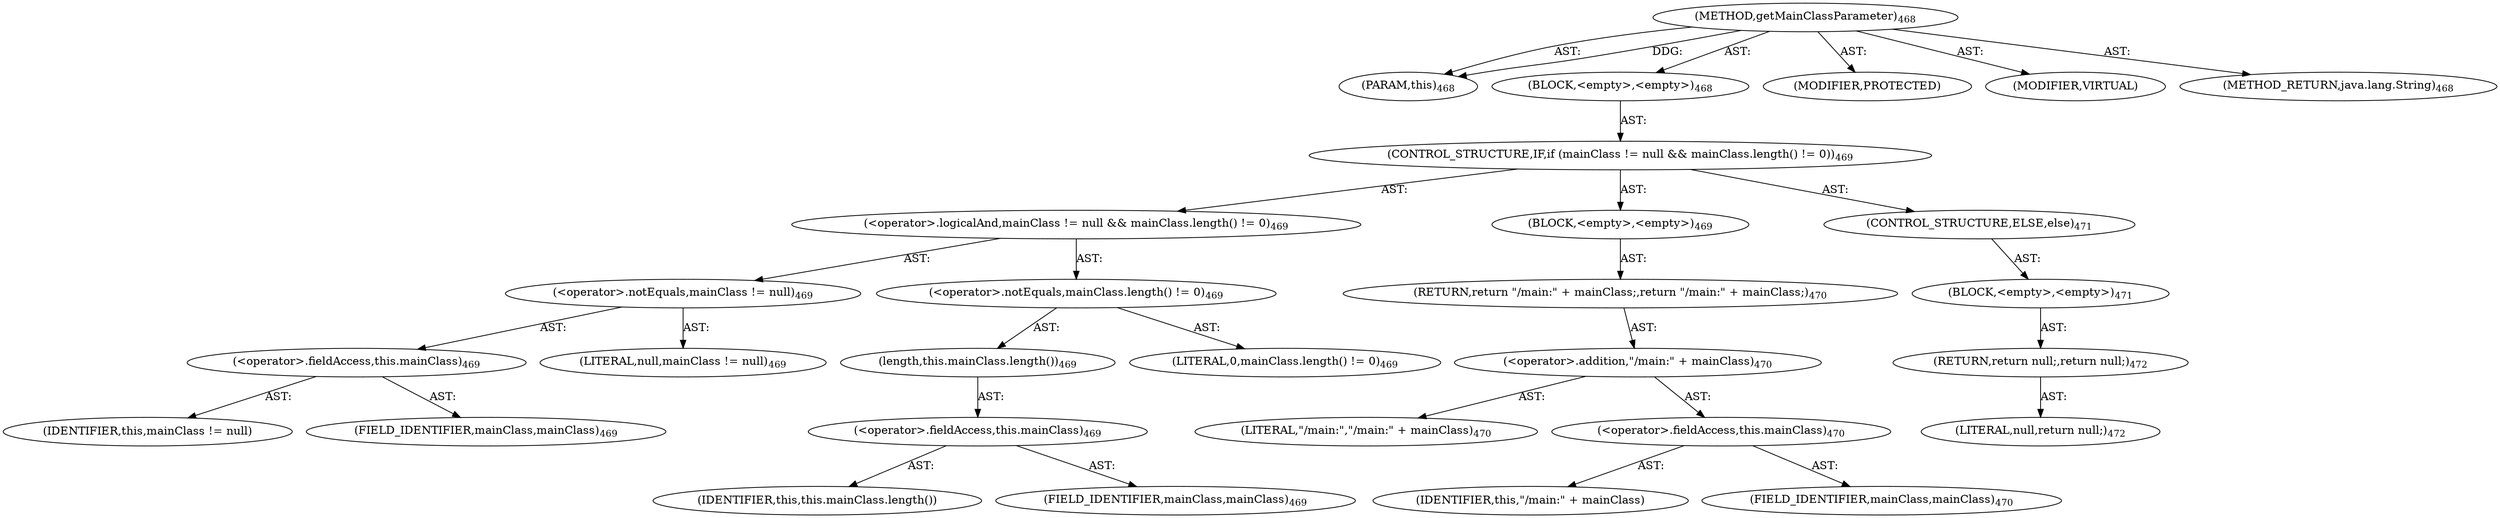 digraph "getMainClassParameter" {  
"111669149717" [label = <(METHOD,getMainClassParameter)<SUB>468</SUB>> ]
"115964117037" [label = <(PARAM,this)<SUB>468</SUB>> ]
"25769803803" [label = <(BLOCK,&lt;empty&gt;,&lt;empty&gt;)<SUB>468</SUB>> ]
"47244640261" [label = <(CONTROL_STRUCTURE,IF,if (mainClass != null &amp;&amp; mainClass.length() != 0))<SUB>469</SUB>> ]
"30064771179" [label = <(&lt;operator&gt;.logicalAnd,mainClass != null &amp;&amp; mainClass.length() != 0)<SUB>469</SUB>> ]
"30064771180" [label = <(&lt;operator&gt;.notEquals,mainClass != null)<SUB>469</SUB>> ]
"30064771181" [label = <(&lt;operator&gt;.fieldAccess,this.mainClass)<SUB>469</SUB>> ]
"68719476845" [label = <(IDENTIFIER,this,mainClass != null)> ]
"55834574894" [label = <(FIELD_IDENTIFIER,mainClass,mainClass)<SUB>469</SUB>> ]
"90194313247" [label = <(LITERAL,null,mainClass != null)<SUB>469</SUB>> ]
"30064771182" [label = <(&lt;operator&gt;.notEquals,mainClass.length() != 0)<SUB>469</SUB>> ]
"30064771183" [label = <(length,this.mainClass.length())<SUB>469</SUB>> ]
"30064771184" [label = <(&lt;operator&gt;.fieldAccess,this.mainClass)<SUB>469</SUB>> ]
"68719476846" [label = <(IDENTIFIER,this,this.mainClass.length())> ]
"55834574895" [label = <(FIELD_IDENTIFIER,mainClass,mainClass)<SUB>469</SUB>> ]
"90194313248" [label = <(LITERAL,0,mainClass.length() != 0)<SUB>469</SUB>> ]
"25769803804" [label = <(BLOCK,&lt;empty&gt;,&lt;empty&gt;)<SUB>469</SUB>> ]
"146028888078" [label = <(RETURN,return &quot;/main:&quot; + mainClass;,return &quot;/main:&quot; + mainClass;)<SUB>470</SUB>> ]
"30064771185" [label = <(&lt;operator&gt;.addition,&quot;/main:&quot; + mainClass)<SUB>470</SUB>> ]
"90194313249" [label = <(LITERAL,&quot;/main:&quot;,&quot;/main:&quot; + mainClass)<SUB>470</SUB>> ]
"30064771186" [label = <(&lt;operator&gt;.fieldAccess,this.mainClass)<SUB>470</SUB>> ]
"68719476847" [label = <(IDENTIFIER,this,&quot;/main:&quot; + mainClass)> ]
"55834574896" [label = <(FIELD_IDENTIFIER,mainClass,mainClass)<SUB>470</SUB>> ]
"47244640262" [label = <(CONTROL_STRUCTURE,ELSE,else)<SUB>471</SUB>> ]
"25769803805" [label = <(BLOCK,&lt;empty&gt;,&lt;empty&gt;)<SUB>471</SUB>> ]
"146028888079" [label = <(RETURN,return null;,return null;)<SUB>472</SUB>> ]
"90194313250" [label = <(LITERAL,null,return null;)<SUB>472</SUB>> ]
"133143986241" [label = <(MODIFIER,PROTECTED)> ]
"133143986242" [label = <(MODIFIER,VIRTUAL)> ]
"128849018901" [label = <(METHOD_RETURN,java.lang.String)<SUB>468</SUB>> ]
  "111669149717" -> "115964117037"  [ label = "AST: "] 
  "111669149717" -> "25769803803"  [ label = "AST: "] 
  "111669149717" -> "133143986241"  [ label = "AST: "] 
  "111669149717" -> "133143986242"  [ label = "AST: "] 
  "111669149717" -> "128849018901"  [ label = "AST: "] 
  "25769803803" -> "47244640261"  [ label = "AST: "] 
  "47244640261" -> "30064771179"  [ label = "AST: "] 
  "47244640261" -> "25769803804"  [ label = "AST: "] 
  "47244640261" -> "47244640262"  [ label = "AST: "] 
  "30064771179" -> "30064771180"  [ label = "AST: "] 
  "30064771179" -> "30064771182"  [ label = "AST: "] 
  "30064771180" -> "30064771181"  [ label = "AST: "] 
  "30064771180" -> "90194313247"  [ label = "AST: "] 
  "30064771181" -> "68719476845"  [ label = "AST: "] 
  "30064771181" -> "55834574894"  [ label = "AST: "] 
  "30064771182" -> "30064771183"  [ label = "AST: "] 
  "30064771182" -> "90194313248"  [ label = "AST: "] 
  "30064771183" -> "30064771184"  [ label = "AST: "] 
  "30064771184" -> "68719476846"  [ label = "AST: "] 
  "30064771184" -> "55834574895"  [ label = "AST: "] 
  "25769803804" -> "146028888078"  [ label = "AST: "] 
  "146028888078" -> "30064771185"  [ label = "AST: "] 
  "30064771185" -> "90194313249"  [ label = "AST: "] 
  "30064771185" -> "30064771186"  [ label = "AST: "] 
  "30064771186" -> "68719476847"  [ label = "AST: "] 
  "30064771186" -> "55834574896"  [ label = "AST: "] 
  "47244640262" -> "25769803805"  [ label = "AST: "] 
  "25769803805" -> "146028888079"  [ label = "AST: "] 
  "146028888079" -> "90194313250"  [ label = "AST: "] 
  "111669149717" -> "115964117037"  [ label = "DDG: "] 
}
